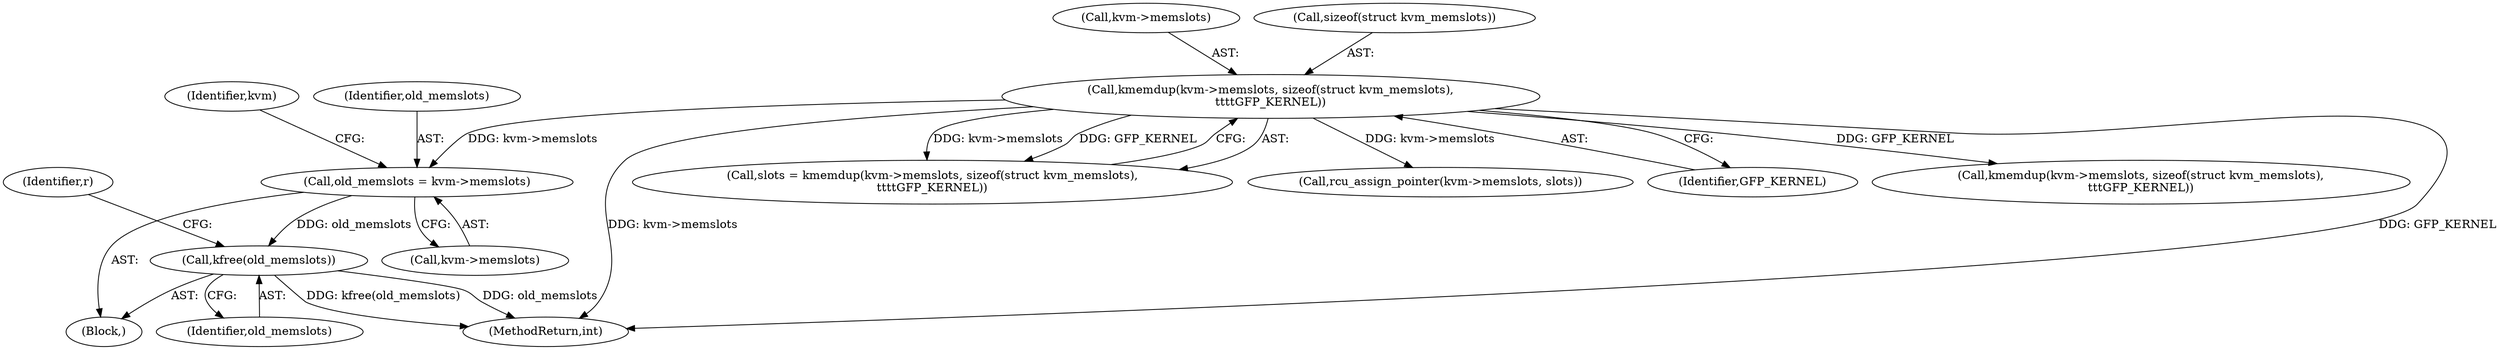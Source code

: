 digraph "0_linux_12d6e7538e2d418c08f082b1b44ffa5fb7270ed8@API" {
"1000417" [label="(Call,kfree(old_memslots))"];
"1000399" [label="(Call,old_memslots = kvm->memslots)"];
"1000373" [label="(Call,kmemdup(kvm->memslots, sizeof(struct kvm_memslots),\n\t\t\t\tGFP_KERNEL))"];
"1000365" [label="(Block,)"];
"1000420" [label="(Identifier,r)"];
"1000373" [label="(Call,kmemdup(kvm->memslots, sizeof(struct kvm_memslots),\n\t\t\t\tGFP_KERNEL))"];
"1000374" [label="(Call,kvm->memslots)"];
"1000499" [label="(MethodReturn,int)"];
"1000400" [label="(Identifier,old_memslots)"];
"1000371" [label="(Call,slots = kmemdup(kvm->memslots, sizeof(struct kvm_memslots),\n\t\t\t\tGFP_KERNEL))"];
"1000418" [label="(Identifier,old_memslots)"];
"1000406" [label="(Identifier,kvm)"];
"1000377" [label="(Call,sizeof(struct kvm_memslots))"];
"1000399" [label="(Call,old_memslots = kvm->memslots)"];
"1000404" [label="(Call,rcu_assign_pointer(kvm->memslots, slots))"];
"1000379" [label="(Identifier,GFP_KERNEL)"];
"1000417" [label="(Call,kfree(old_memslots))"];
"1000401" [label="(Call,kvm->memslots)"];
"1000439" [label="(Call,kmemdup(kvm->memslots, sizeof(struct kvm_memslots),\n\t\t\tGFP_KERNEL))"];
"1000417" -> "1000365"  [label="AST: "];
"1000417" -> "1000418"  [label="CFG: "];
"1000418" -> "1000417"  [label="AST: "];
"1000420" -> "1000417"  [label="CFG: "];
"1000417" -> "1000499"  [label="DDG: old_memslots"];
"1000417" -> "1000499"  [label="DDG: kfree(old_memslots)"];
"1000399" -> "1000417"  [label="DDG: old_memslots"];
"1000399" -> "1000365"  [label="AST: "];
"1000399" -> "1000401"  [label="CFG: "];
"1000400" -> "1000399"  [label="AST: "];
"1000401" -> "1000399"  [label="AST: "];
"1000406" -> "1000399"  [label="CFG: "];
"1000373" -> "1000399"  [label="DDG: kvm->memslots"];
"1000373" -> "1000371"  [label="AST: "];
"1000373" -> "1000379"  [label="CFG: "];
"1000374" -> "1000373"  [label="AST: "];
"1000377" -> "1000373"  [label="AST: "];
"1000379" -> "1000373"  [label="AST: "];
"1000371" -> "1000373"  [label="CFG: "];
"1000373" -> "1000499"  [label="DDG: GFP_KERNEL"];
"1000373" -> "1000499"  [label="DDG: kvm->memslots"];
"1000373" -> "1000371"  [label="DDG: kvm->memslots"];
"1000373" -> "1000371"  [label="DDG: GFP_KERNEL"];
"1000373" -> "1000404"  [label="DDG: kvm->memslots"];
"1000373" -> "1000439"  [label="DDG: GFP_KERNEL"];
}
